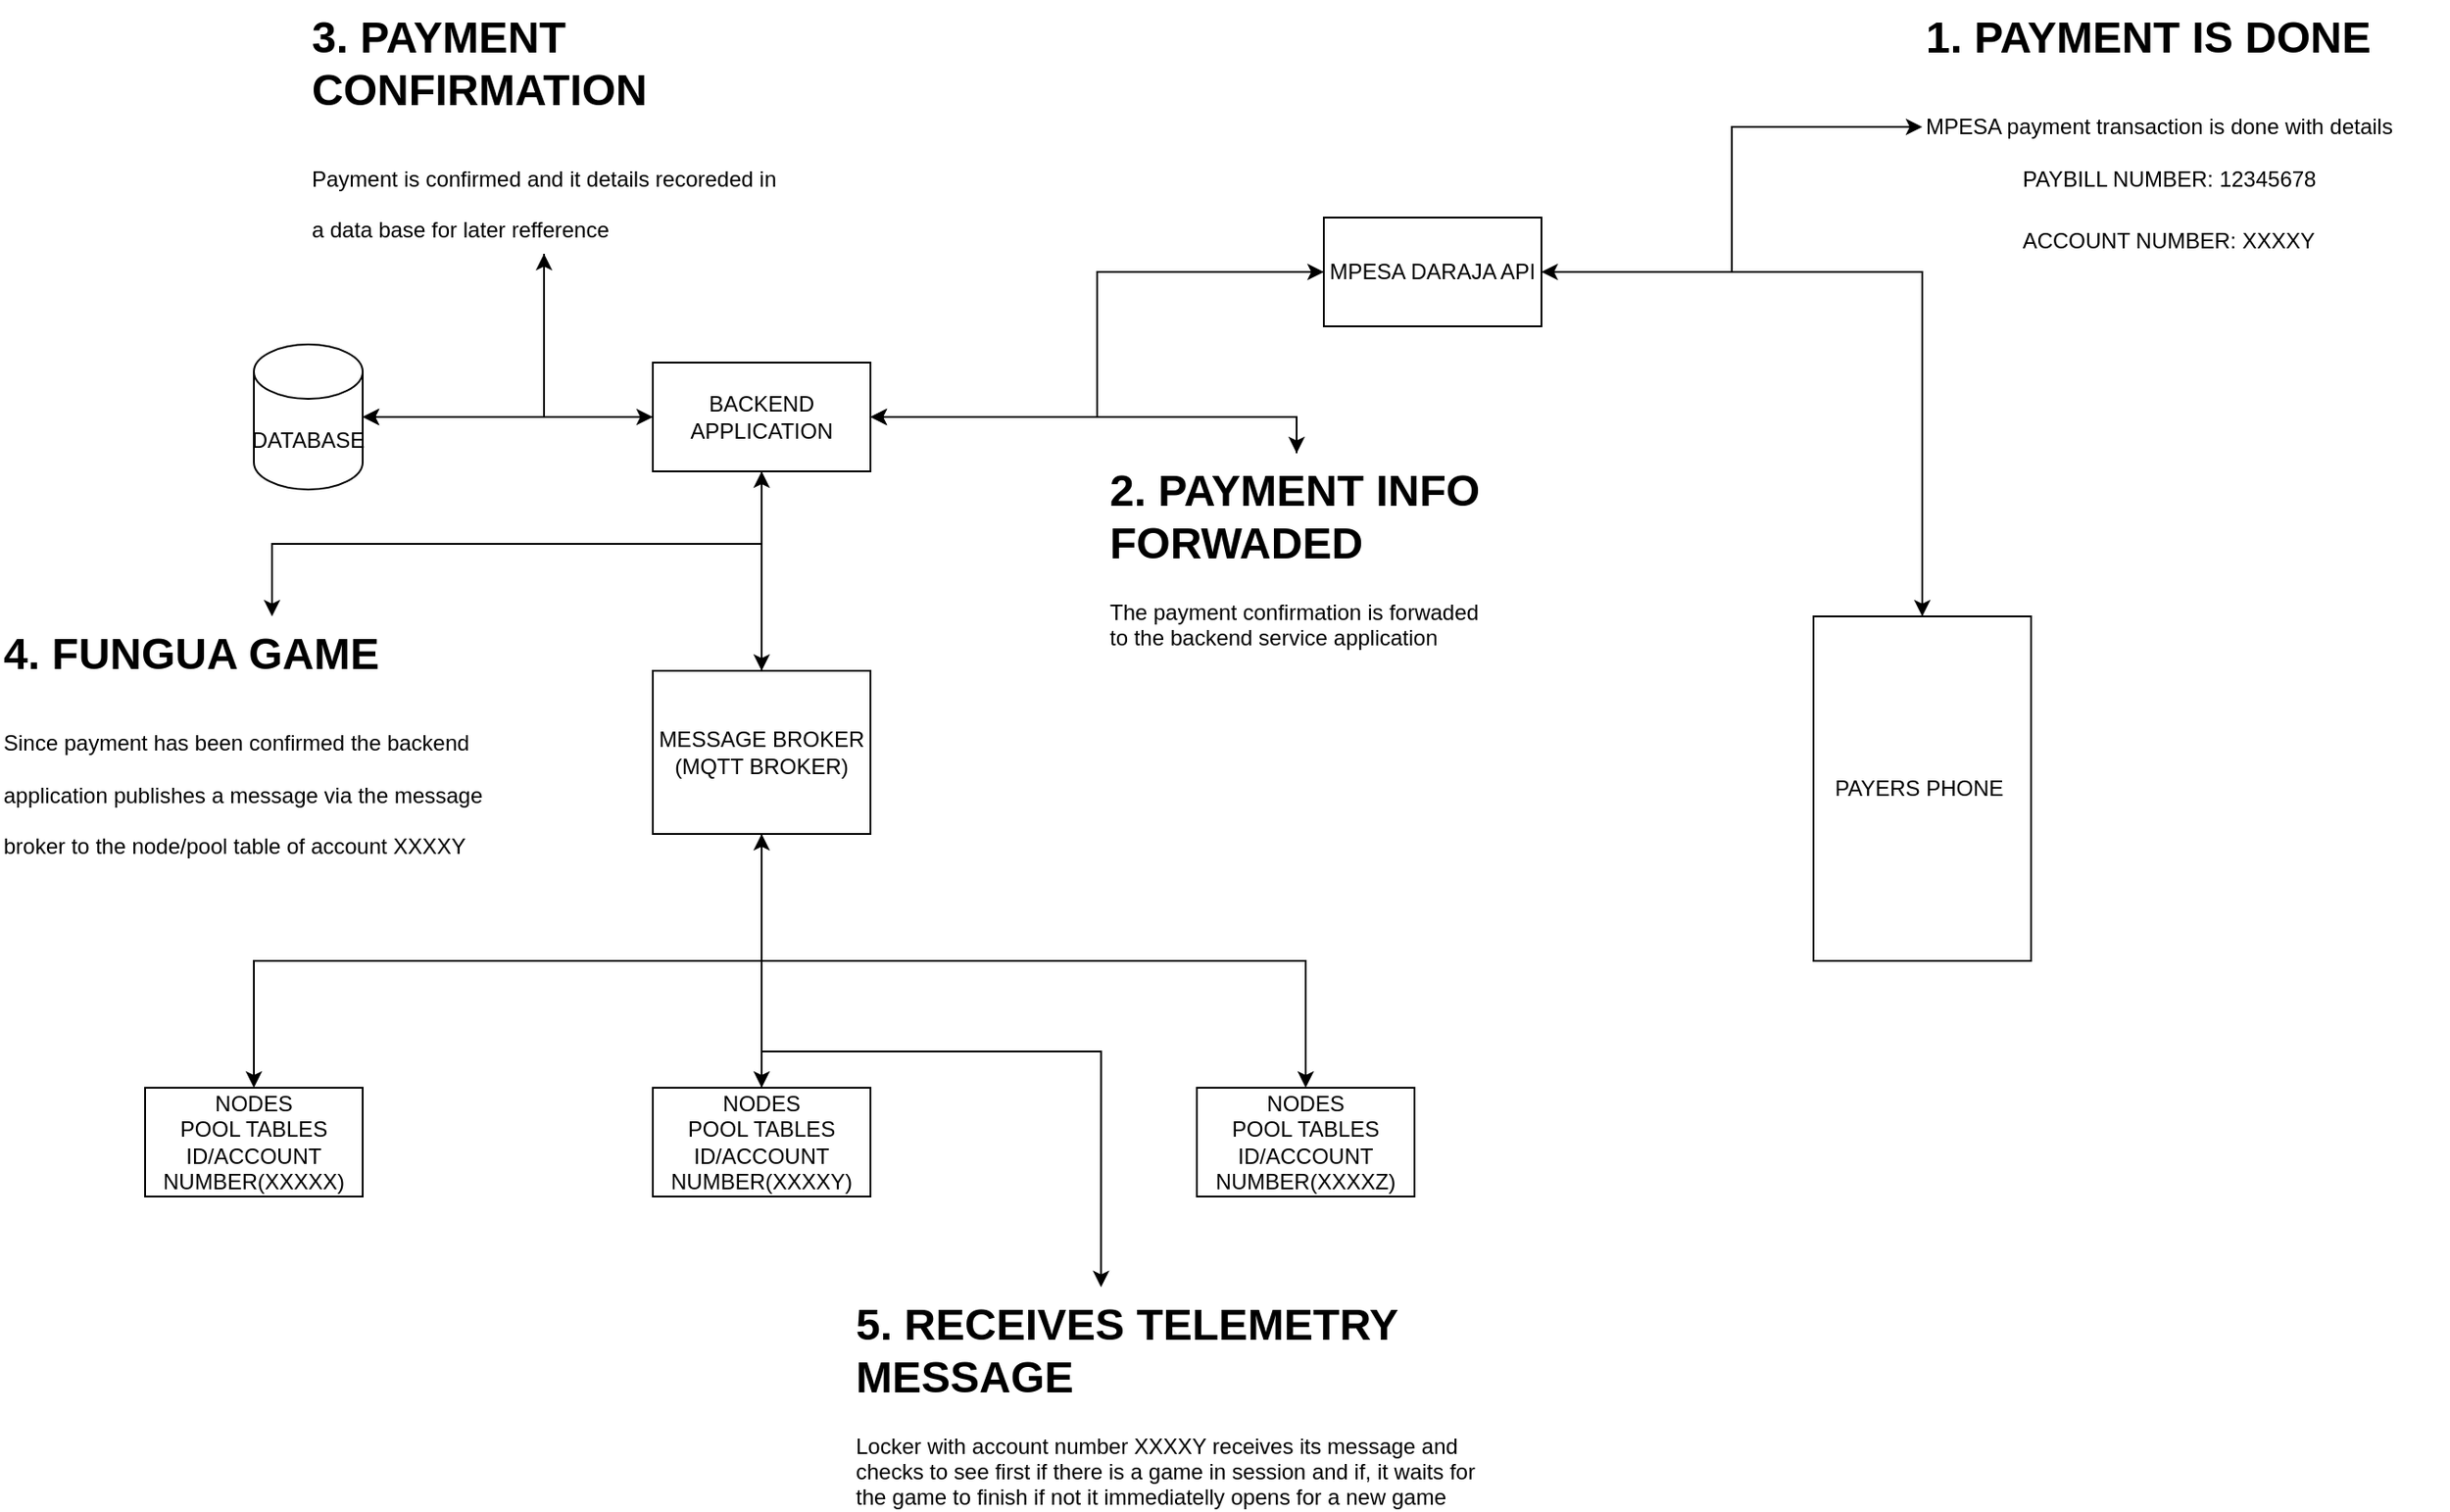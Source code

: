 <mxfile version="26.2.14">
  <diagram name="Page-1" id="JJyF2JsPXzv_McWFMLFo">
    <mxGraphModel dx="1426" dy="5440" grid="1" gridSize="10" guides="1" tooltips="1" connect="1" arrows="1" fold="1" page="1" pageScale="1" pageWidth="3300" pageHeight="4681" math="0" shadow="0">
      <root>
        <mxCell id="0" />
        <mxCell id="1" parent="0" />
        <mxCell id="Yeo1Gkacs1woXgW3xeym-1" value="NODES&lt;br&gt;POOL TABLES&lt;div&gt;ID/ACCOUNT NUMBER(XXXXX)&lt;/div&gt;" style="rounded=0;whiteSpace=wrap;html=1;" vertex="1" parent="1">
          <mxGeometry x="200" y="540" width="120" height="60" as="geometry" />
        </mxCell>
        <mxCell id="Yeo1Gkacs1woXgW3xeym-27" style="edgeStyle=orthogonalEdgeStyle;rounded=0;orthogonalLoop=1;jettySize=auto;html=1;entryX=0.5;entryY=1;entryDx=0;entryDy=0;" edge="1" parent="1" source="Yeo1Gkacs1woXgW3xeym-2" target="Yeo1Gkacs1woXgW3xeym-4">
          <mxGeometry relative="1" as="geometry" />
        </mxCell>
        <mxCell id="Yeo1Gkacs1woXgW3xeym-2" value="NODES&lt;br&gt;POOL TABLES&lt;div&gt;ID/ACCOUNT NUMBER(XXXXY)&lt;/div&gt;" style="rounded=0;whiteSpace=wrap;html=1;" vertex="1" parent="1">
          <mxGeometry x="480" y="540" width="120" height="60" as="geometry" />
        </mxCell>
        <mxCell id="Yeo1Gkacs1woXgW3xeym-3" value="NODES&lt;br&gt;POOL TABLES&lt;div&gt;ID/ACCOUNT NUMBER(XXXXZ)&lt;/div&gt;" style="rounded=0;whiteSpace=wrap;html=1;" vertex="1" parent="1">
          <mxGeometry x="780" y="540" width="120" height="60" as="geometry" />
        </mxCell>
        <mxCell id="Yeo1Gkacs1woXgW3xeym-12" style="edgeStyle=orthogonalEdgeStyle;rounded=0;orthogonalLoop=1;jettySize=auto;html=1;exitX=0.5;exitY=0;exitDx=0;exitDy=0;" edge="1" parent="1" source="Yeo1Gkacs1woXgW3xeym-4" target="Yeo1Gkacs1woXgW3xeym-5">
          <mxGeometry relative="1" as="geometry" />
        </mxCell>
        <mxCell id="Yeo1Gkacs1woXgW3xeym-14" style="edgeStyle=orthogonalEdgeStyle;rounded=0;orthogonalLoop=1;jettySize=auto;html=1;exitX=0.5;exitY=1;exitDx=0;exitDy=0;entryX=0.5;entryY=0;entryDx=0;entryDy=0;" edge="1" parent="1" source="Yeo1Gkacs1woXgW3xeym-4" target="Yeo1Gkacs1woXgW3xeym-2">
          <mxGeometry relative="1" as="geometry" />
        </mxCell>
        <mxCell id="Yeo1Gkacs1woXgW3xeym-15" style="edgeStyle=orthogonalEdgeStyle;rounded=0;orthogonalLoop=1;jettySize=auto;html=1;exitX=0.5;exitY=1;exitDx=0;exitDy=0;entryX=0.5;entryY=0;entryDx=0;entryDy=0;" edge="1" parent="1" source="Yeo1Gkacs1woXgW3xeym-4" target="Yeo1Gkacs1woXgW3xeym-1">
          <mxGeometry relative="1" as="geometry" />
        </mxCell>
        <mxCell id="Yeo1Gkacs1woXgW3xeym-16" style="edgeStyle=orthogonalEdgeStyle;rounded=0;orthogonalLoop=1;jettySize=auto;html=1;exitX=0.5;exitY=1;exitDx=0;exitDy=0;" edge="1" parent="1" source="Yeo1Gkacs1woXgW3xeym-4" target="Yeo1Gkacs1woXgW3xeym-3">
          <mxGeometry relative="1" as="geometry" />
        </mxCell>
        <mxCell id="Yeo1Gkacs1woXgW3xeym-4" value="MESSAGE BROKER (MQTT BROKER)" style="rounded=0;whiteSpace=wrap;html=1;" vertex="1" parent="1">
          <mxGeometry x="480" y="310" width="120" height="90" as="geometry" />
        </mxCell>
        <mxCell id="Yeo1Gkacs1woXgW3xeym-13" style="edgeStyle=orthogonalEdgeStyle;rounded=0;orthogonalLoop=1;jettySize=auto;html=1;exitX=0.5;exitY=1;exitDx=0;exitDy=0;entryX=0.5;entryY=0;entryDx=0;entryDy=0;" edge="1" parent="1" source="Yeo1Gkacs1woXgW3xeym-5" target="Yeo1Gkacs1woXgW3xeym-4">
          <mxGeometry relative="1" as="geometry" />
        </mxCell>
        <mxCell id="Yeo1Gkacs1woXgW3xeym-18" style="edgeStyle=orthogonalEdgeStyle;rounded=0;orthogonalLoop=1;jettySize=auto;html=1;exitX=1;exitY=0.5;exitDx=0;exitDy=0;entryX=0;entryY=0.5;entryDx=0;entryDy=0;" edge="1" parent="1" source="Yeo1Gkacs1woXgW3xeym-5" target="Yeo1Gkacs1woXgW3xeym-6">
          <mxGeometry relative="1" as="geometry" />
        </mxCell>
        <mxCell id="Yeo1Gkacs1woXgW3xeym-38" style="edgeStyle=orthogonalEdgeStyle;rounded=0;orthogonalLoop=1;jettySize=auto;html=1;exitX=0.5;exitY=1;exitDx=0;exitDy=0;entryX=0.5;entryY=0;entryDx=0;entryDy=0;" edge="1" parent="1" source="Yeo1Gkacs1woXgW3xeym-5" target="Yeo1Gkacs1woXgW3xeym-35">
          <mxGeometry relative="1" as="geometry" />
        </mxCell>
        <mxCell id="Yeo1Gkacs1woXgW3xeym-40" style="edgeStyle=orthogonalEdgeStyle;rounded=0;orthogonalLoop=1;jettySize=auto;html=1;exitX=1;exitY=0.5;exitDx=0;exitDy=0;entryX=0.5;entryY=0;entryDx=0;entryDy=0;" edge="1" parent="1" source="Yeo1Gkacs1woXgW3xeym-5" target="Yeo1Gkacs1woXgW3xeym-31">
          <mxGeometry relative="1" as="geometry" />
        </mxCell>
        <mxCell id="Yeo1Gkacs1woXgW3xeym-5" value="BACKEND APPLICATION" style="rounded=0;whiteSpace=wrap;html=1;" vertex="1" parent="1">
          <mxGeometry x="480" y="140" width="120" height="60" as="geometry" />
        </mxCell>
        <mxCell id="Yeo1Gkacs1woXgW3xeym-19" style="edgeStyle=orthogonalEdgeStyle;rounded=0;orthogonalLoop=1;jettySize=auto;html=1;exitX=0;exitY=0.5;exitDx=0;exitDy=0;entryX=1;entryY=0.5;entryDx=0;entryDy=0;" edge="1" parent="1" source="Yeo1Gkacs1woXgW3xeym-6" target="Yeo1Gkacs1woXgW3xeym-5">
          <mxGeometry relative="1" as="geometry" />
        </mxCell>
        <mxCell id="Yeo1Gkacs1woXgW3xeym-23" style="edgeStyle=orthogonalEdgeStyle;rounded=0;orthogonalLoop=1;jettySize=auto;html=1;exitX=1;exitY=0.5;exitDx=0;exitDy=0;" edge="1" parent="1" source="Yeo1Gkacs1woXgW3xeym-6" target="Yeo1Gkacs1woXgW3xeym-7">
          <mxGeometry relative="1" as="geometry" />
        </mxCell>
        <mxCell id="Yeo1Gkacs1woXgW3xeym-43" style="edgeStyle=orthogonalEdgeStyle;rounded=0;orthogonalLoop=1;jettySize=auto;html=1;exitX=1;exitY=0.5;exitDx=0;exitDy=0;" edge="1" parent="1" source="Yeo1Gkacs1woXgW3xeym-6" target="Yeo1Gkacs1woXgW3xeym-42">
          <mxGeometry relative="1" as="geometry" />
        </mxCell>
        <mxCell id="Yeo1Gkacs1woXgW3xeym-6" value="MPESA DARAJA API" style="rounded=0;whiteSpace=wrap;html=1;" vertex="1" parent="1">
          <mxGeometry x="850" y="60" width="120" height="60" as="geometry" />
        </mxCell>
        <mxCell id="Yeo1Gkacs1woXgW3xeym-26" style="edgeStyle=orthogonalEdgeStyle;rounded=0;orthogonalLoop=1;jettySize=auto;html=1;exitX=0.5;exitY=0;exitDx=0;exitDy=0;entryX=1;entryY=0.5;entryDx=0;entryDy=0;" edge="1" parent="1" source="Yeo1Gkacs1woXgW3xeym-7" target="Yeo1Gkacs1woXgW3xeym-6">
          <mxGeometry relative="1" as="geometry" />
        </mxCell>
        <mxCell id="Yeo1Gkacs1woXgW3xeym-7" value="PAYERS PHONE&amp;nbsp;" style="rounded=0;whiteSpace=wrap;html=1;" vertex="1" parent="1">
          <mxGeometry x="1120" y="280" width="120" height="190" as="geometry" />
        </mxCell>
        <mxCell id="Yeo1Gkacs1woXgW3xeym-9" style="edgeStyle=orthogonalEdgeStyle;rounded=0;orthogonalLoop=1;jettySize=auto;html=1;exitX=1;exitY=0.5;exitDx=0;exitDy=0;exitPerimeter=0;" edge="1" parent="1" source="Yeo1Gkacs1woXgW3xeym-8" target="Yeo1Gkacs1woXgW3xeym-5">
          <mxGeometry relative="1" as="geometry" />
        </mxCell>
        <mxCell id="Yeo1Gkacs1woXgW3xeym-39" style="edgeStyle=orthogonalEdgeStyle;rounded=0;orthogonalLoop=1;jettySize=auto;html=1;exitX=1;exitY=0.5;exitDx=0;exitDy=0;exitPerimeter=0;entryX=0.5;entryY=1;entryDx=0;entryDy=0;" edge="1" parent="1" source="Yeo1Gkacs1woXgW3xeym-8" target="Yeo1Gkacs1woXgW3xeym-33">
          <mxGeometry relative="1" as="geometry" />
        </mxCell>
        <mxCell id="Yeo1Gkacs1woXgW3xeym-8" value="DATABASE" style="shape=cylinder3;whiteSpace=wrap;html=1;boundedLbl=1;backgroundOutline=1;size=15;" vertex="1" parent="1">
          <mxGeometry x="260" y="130" width="60" height="80" as="geometry" />
        </mxCell>
        <mxCell id="Yeo1Gkacs1woXgW3xeym-11" style="edgeStyle=orthogonalEdgeStyle;rounded=0;orthogonalLoop=1;jettySize=auto;html=1;exitX=0;exitY=0.5;exitDx=0;exitDy=0;entryX=1;entryY=0.5;entryDx=0;entryDy=0;entryPerimeter=0;" edge="1" parent="1" source="Yeo1Gkacs1woXgW3xeym-5" target="Yeo1Gkacs1woXgW3xeym-8">
          <mxGeometry relative="1" as="geometry" />
        </mxCell>
        <mxCell id="Yeo1Gkacs1woXgW3xeym-32" style="edgeStyle=orthogonalEdgeStyle;rounded=0;orthogonalLoop=1;jettySize=auto;html=1;exitX=0.5;exitY=0;exitDx=0;exitDy=0;entryX=1;entryY=0.5;entryDx=0;entryDy=0;" edge="1" parent="1" source="Yeo1Gkacs1woXgW3xeym-31" target="Yeo1Gkacs1woXgW3xeym-5">
          <mxGeometry relative="1" as="geometry" />
        </mxCell>
        <mxCell id="Yeo1Gkacs1woXgW3xeym-31" value="&lt;h1 style=&quot;margin-top: 0px;&quot;&gt;2. PAYMENT INFO FORWADED&lt;/h1&gt;&lt;p&gt;The payment confirmation is forwaded to the backend service application&amp;nbsp;&lt;/p&gt;" style="text;html=1;whiteSpace=wrap;overflow=hidden;rounded=0;" vertex="1" parent="1">
          <mxGeometry x="730" y="190" width="210" height="120" as="geometry" />
        </mxCell>
        <mxCell id="Yeo1Gkacs1woXgW3xeym-33" value="&lt;h1 style=&quot;margin-top: 0px;&quot;&gt;&lt;span style=&quot;background-color: transparent; color: light-dark(rgb(0, 0, 0), rgb(255, 255, 255));&quot;&gt;3. PAYMENT CONFIRMATION&lt;/span&gt;&lt;/h1&gt;&lt;h1 style=&quot;margin-top: 0px;&quot;&gt;&lt;span style=&quot;font-size: 12px; font-weight: 400;&quot;&gt;Payment is confirmed and it details recoreded in a data base for later refference&lt;/span&gt;&lt;/h1&gt;" style="text;html=1;whiteSpace=wrap;overflow=hidden;rounded=0;" vertex="1" parent="1">
          <mxGeometry x="290" y="-60" width="260" height="140" as="geometry" />
        </mxCell>
        <mxCell id="Yeo1Gkacs1woXgW3xeym-34" style="edgeStyle=orthogonalEdgeStyle;rounded=0;orthogonalLoop=1;jettySize=auto;html=1;exitX=0.5;exitY=1;exitDx=0;exitDy=0;entryX=1;entryY=0.5;entryDx=0;entryDy=0;entryPerimeter=0;" edge="1" parent="1" source="Yeo1Gkacs1woXgW3xeym-33" target="Yeo1Gkacs1woXgW3xeym-8">
          <mxGeometry relative="1" as="geometry" />
        </mxCell>
        <mxCell id="Yeo1Gkacs1woXgW3xeym-35" value="&lt;h1 style=&quot;margin-top: 0px;&quot;&gt;&lt;span style=&quot;background-color: transparent; color: light-dark(rgb(0, 0, 0), rgb(255, 255, 255));&quot;&gt;4. FUNGUA GAME&lt;/span&gt;&lt;/h1&gt;&lt;h1 style=&quot;margin-top: 0px;&quot;&gt;&lt;span style=&quot;background-color: transparent; color: light-dark(rgb(0, 0, 0), rgb(255, 255, 255)); font-size: 12px; font-weight: normal;&quot;&gt;Since payment has been confirmed the backend application publishes a message via the message broker to the node/pool table of account XXXXY&lt;/span&gt;&lt;/h1&gt;" style="text;html=1;whiteSpace=wrap;overflow=hidden;rounded=0;" vertex="1" parent="1">
          <mxGeometry x="120" y="280" width="300" height="140" as="geometry" />
        </mxCell>
        <mxCell id="Yeo1Gkacs1woXgW3xeym-41" value="&lt;h1 style=&quot;margin-top: 0px;&quot;&gt;5. RECEIVES TELEMETRY MESSAGE&lt;/h1&gt;&lt;p&gt;Locker with account number XXXXY receives its message and checks to see first if there is a game in session and if, it waits for the game to finish if not it immediatelly opens for a new game&lt;/p&gt;" style="text;html=1;whiteSpace=wrap;overflow=hidden;rounded=0;" vertex="1" parent="1">
          <mxGeometry x="590" y="650" width="360" height="120" as="geometry" />
        </mxCell>
        <mxCell id="Yeo1Gkacs1woXgW3xeym-42" value="&lt;h1 style=&quot;margin-top: 0px;&quot;&gt;&lt;span style=&quot;background-color: transparent; color: light-dark(rgb(0, 0, 0), rgb(255, 255, 255));&quot;&gt;1. PAYMENT IS DONE&lt;/span&gt;&lt;/h1&gt;&lt;h1 style=&quot;margin-top: 0px;&quot;&gt;&lt;span style=&quot;background-color: transparent; color: light-dark(rgb(0, 0, 0), rgb(255, 255, 255)); font-size: 12px; font-weight: normal;&quot;&gt;MPESA payment transaction is done with details&amp;nbsp;&lt;br&gt;&lt;span style=&quot;white-space: pre;&quot;&gt;&#x9;&lt;/span&gt;&lt;span style=&quot;white-space: pre;&quot;&gt;&#x9;&lt;/span&gt;PAYBILL NUMBER: 12345678&lt;br&gt;&lt;/span&gt;&lt;/h1&gt;&lt;div&gt;&lt;span style=&quot;background-color: transparent; color: light-dark(rgb(0, 0, 0), rgb(255, 255, 255)); font-size: 12px; font-weight: normal;&quot;&gt;&lt;span style=&quot;white-space: pre;&quot;&gt;&#x9;&lt;/span&gt;&lt;span style=&quot;white-space: pre;&quot;&gt;&#x9;&lt;/span&gt;ACCOUNT NUMBER: XXXXY&lt;br&gt;&lt;/span&gt;&lt;/div&gt;" style="text;html=1;whiteSpace=wrap;overflow=hidden;rounded=0;" vertex="1" parent="1">
          <mxGeometry x="1180" y="-60" width="290" height="140" as="geometry" />
        </mxCell>
        <mxCell id="Yeo1Gkacs1woXgW3xeym-45" style="edgeStyle=orthogonalEdgeStyle;rounded=0;orthogonalLoop=1;jettySize=auto;html=1;exitX=0.5;exitY=0;exitDx=0;exitDy=0;entryX=0.381;entryY=0;entryDx=0;entryDy=0;entryPerimeter=0;" edge="1" parent="1" source="Yeo1Gkacs1woXgW3xeym-2" target="Yeo1Gkacs1woXgW3xeym-41">
          <mxGeometry relative="1" as="geometry" />
        </mxCell>
      </root>
    </mxGraphModel>
  </diagram>
</mxfile>
